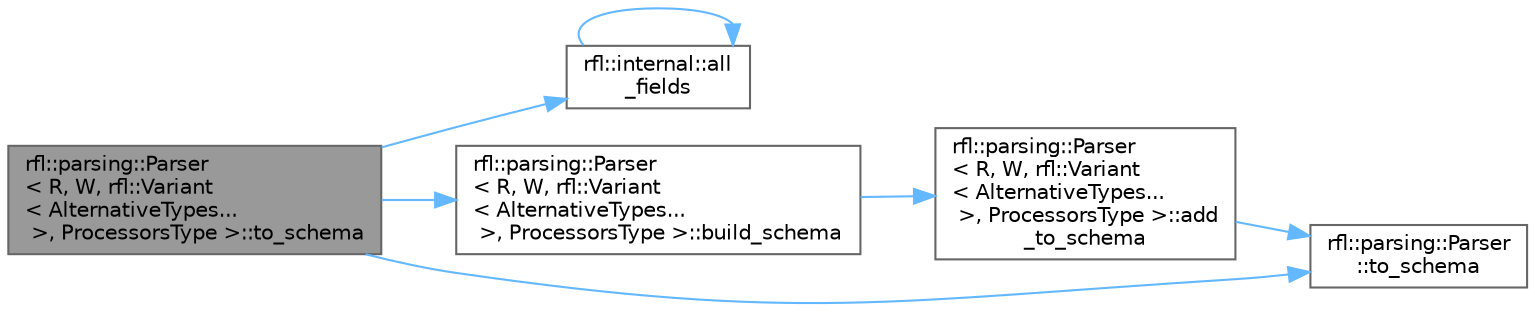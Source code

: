 digraph "rfl::parsing::Parser&lt; R, W, rfl::Variant&lt; AlternativeTypes... &gt;, ProcessorsType &gt;::to_schema"
{
 // LATEX_PDF_SIZE
  bgcolor="transparent";
  edge [fontname=Helvetica,fontsize=10,labelfontname=Helvetica,labelfontsize=10];
  node [fontname=Helvetica,fontsize=10,shape=box,height=0.2,width=0.4];
  rankdir="LR";
  Node1 [id="Node000001",label="rfl::parsing::Parser\l\< R, W, rfl::Variant\l\< AlternativeTypes...\l \>, ProcessorsType \>::to_schema",height=0.2,width=0.4,color="gray40", fillcolor="grey60", style="filled", fontcolor="black",tooltip=" "];
  Node1 -> Node2 [id="edge1_Node000001_Node000002",color="steelblue1",style="solid",tooltip=" "];
  Node2 [id="Node000002",label="rfl::internal::all\l_fields",height=0.2,width=0.4,color="grey40", fillcolor="white", style="filled",URL="$namespacerfl_1_1internal.html#a47562e6a8f13d6c86d9a84784ce25db4",tooltip=" "];
  Node2 -> Node2 [id="edge2_Node000002_Node000002",color="steelblue1",style="solid",tooltip=" "];
  Node1 -> Node3 [id="edge3_Node000001_Node000003",color="steelblue1",style="solid",tooltip=" "];
  Node3 [id="Node000003",label="rfl::parsing::Parser\l\< R, W, rfl::Variant\l\< AlternativeTypes...\l \>, ProcessorsType \>::build_schema",height=0.2,width=0.4,color="grey40", fillcolor="white", style="filled",URL="$classrfl_1_1parsing_1_1_parser_3_01_r_00_01_w_00_01rfl_1_1_variant_3_01_alternative_types_8_8_8_01_4_00_01_processors_type_01_4.html#aac74f28d74ed4615a35dc9d8ea61bb93",tooltip=" "];
  Node3 -> Node4 [id="edge4_Node000003_Node000004",color="steelblue1",style="solid",tooltip=" "];
  Node4 [id="Node000004",label="rfl::parsing::Parser\l\< R, W, rfl::Variant\l\< AlternativeTypes...\l \>, ProcessorsType \>::add\l_to_schema",height=0.2,width=0.4,color="grey40", fillcolor="white", style="filled",URL="$classrfl_1_1parsing_1_1_parser_3_01_r_00_01_w_00_01rfl_1_1_variant_3_01_alternative_types_8_8_8_01_4_00_01_processors_type_01_4.html#a726f88b62e70daf1e02f9bc3bb2639f3",tooltip=" "];
  Node4 -> Node5 [id="edge5_Node000004_Node000005",color="steelblue1",style="solid",tooltip=" "];
  Node5 [id="Node000005",label="rfl::parsing::Parser\l::to_schema",height=0.2,width=0.4,color="grey40", fillcolor="white", style="filled",URL="$structrfl_1_1parsing_1_1_parser.html#a1dafff3e2ac5cc6e4cf8472870a2481f",tooltip="Generates a schema for the underlying type."];
  Node1 -> Node5 [id="edge6_Node000001_Node000005",color="steelblue1",style="solid",tooltip=" "];
}
